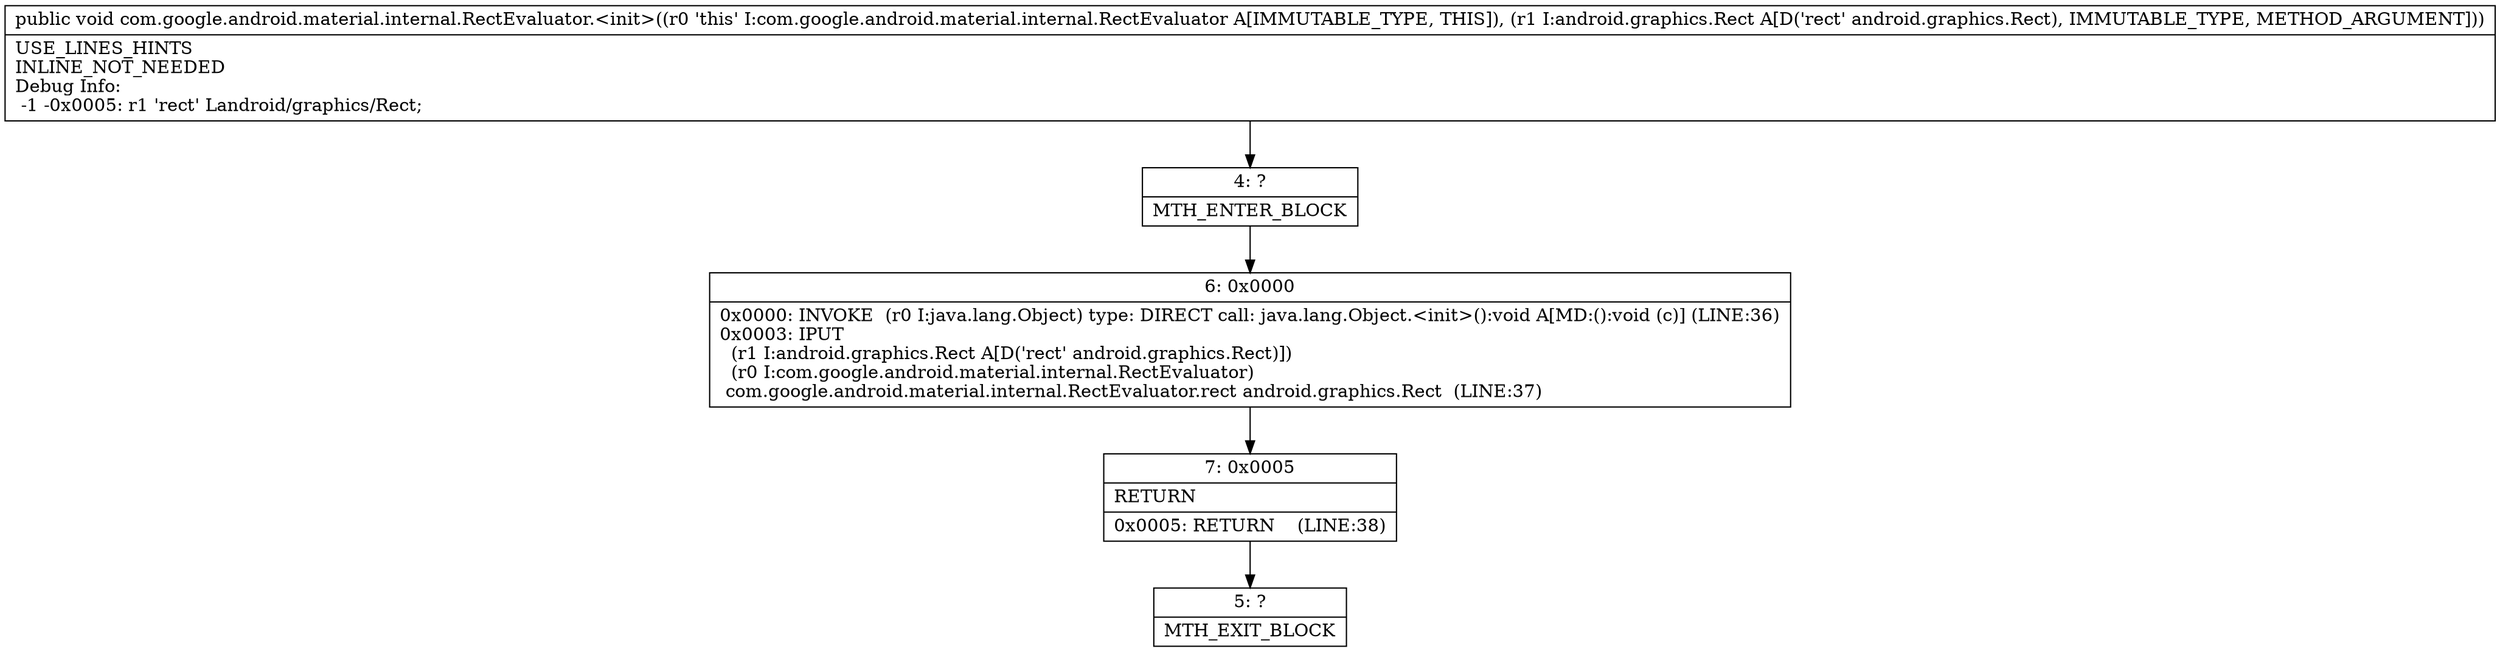 digraph "CFG forcom.google.android.material.internal.RectEvaluator.\<init\>(Landroid\/graphics\/Rect;)V" {
Node_4 [shape=record,label="{4\:\ ?|MTH_ENTER_BLOCK\l}"];
Node_6 [shape=record,label="{6\:\ 0x0000|0x0000: INVOKE  (r0 I:java.lang.Object) type: DIRECT call: java.lang.Object.\<init\>():void A[MD:():void (c)] (LINE:36)\l0x0003: IPUT  \l  (r1 I:android.graphics.Rect A[D('rect' android.graphics.Rect)])\l  (r0 I:com.google.android.material.internal.RectEvaluator)\l com.google.android.material.internal.RectEvaluator.rect android.graphics.Rect  (LINE:37)\l}"];
Node_7 [shape=record,label="{7\:\ 0x0005|RETURN\l|0x0005: RETURN    (LINE:38)\l}"];
Node_5 [shape=record,label="{5\:\ ?|MTH_EXIT_BLOCK\l}"];
MethodNode[shape=record,label="{public void com.google.android.material.internal.RectEvaluator.\<init\>((r0 'this' I:com.google.android.material.internal.RectEvaluator A[IMMUTABLE_TYPE, THIS]), (r1 I:android.graphics.Rect A[D('rect' android.graphics.Rect), IMMUTABLE_TYPE, METHOD_ARGUMENT]))  | USE_LINES_HINTS\lINLINE_NOT_NEEDED\lDebug Info:\l  \-1 \-0x0005: r1 'rect' Landroid\/graphics\/Rect;\l}"];
MethodNode -> Node_4;Node_4 -> Node_6;
Node_6 -> Node_7;
Node_7 -> Node_5;
}

